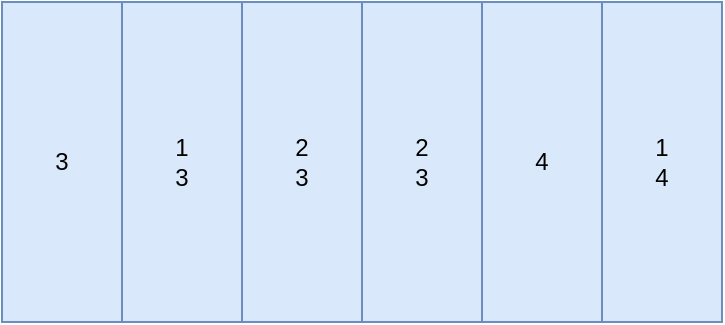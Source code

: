 <mxfile version="14.9.9" type="github">
  <diagram id="dOwV3J5otb3N1OqleyJp" name="Page-1">
    <mxGraphModel dx="946" dy="536" grid="1" gridSize="10" guides="1" tooltips="1" connect="1" arrows="1" fold="1" page="1" pageScale="1" pageWidth="827" pageHeight="1169" math="0" shadow="0">
      <root>
        <mxCell id="0" />
        <mxCell id="1" parent="0" />
        <mxCell id="2-dvFjHv57iJhWb7BtFr-1" value="3" style="rounded=0;whiteSpace=wrap;html=1;fillColor=#dae8fc;strokeColor=#6c8ebf;" vertex="1" parent="1">
          <mxGeometry x="260" y="180" width="60" height="160" as="geometry" />
        </mxCell>
        <mxCell id="2-dvFjHv57iJhWb7BtFr-2" value="1&lt;br&gt;3" style="rounded=0;whiteSpace=wrap;html=1;fillColor=#dae8fc;strokeColor=#6c8ebf;" vertex="1" parent="1">
          <mxGeometry x="320" y="180" width="60" height="160" as="geometry" />
        </mxCell>
        <mxCell id="2-dvFjHv57iJhWb7BtFr-3" value="2&lt;br&gt;3" style="rounded=0;whiteSpace=wrap;html=1;fillColor=#dae8fc;strokeColor=#6c8ebf;" vertex="1" parent="1">
          <mxGeometry x="380" y="180" width="60" height="160" as="geometry" />
        </mxCell>
        <mxCell id="2-dvFjHv57iJhWb7BtFr-4" value="2&lt;br&gt;3" style="rounded=0;whiteSpace=wrap;html=1;fillColor=#dae8fc;strokeColor=#6c8ebf;" vertex="1" parent="1">
          <mxGeometry x="440" y="180" width="60" height="160" as="geometry" />
        </mxCell>
        <mxCell id="2-dvFjHv57iJhWb7BtFr-5" value="4" style="rounded=0;whiteSpace=wrap;html=1;fillColor=#dae8fc;strokeColor=#6c8ebf;" vertex="1" parent="1">
          <mxGeometry x="500" y="180" width="60" height="160" as="geometry" />
        </mxCell>
        <mxCell id="2-dvFjHv57iJhWb7BtFr-6" value="1&lt;br&gt;4" style="rounded=0;whiteSpace=wrap;html=1;fillColor=#dae8fc;strokeColor=#6c8ebf;" vertex="1" parent="1">
          <mxGeometry x="560" y="180" width="60" height="160" as="geometry" />
        </mxCell>
      </root>
    </mxGraphModel>
  </diagram>
</mxfile>
